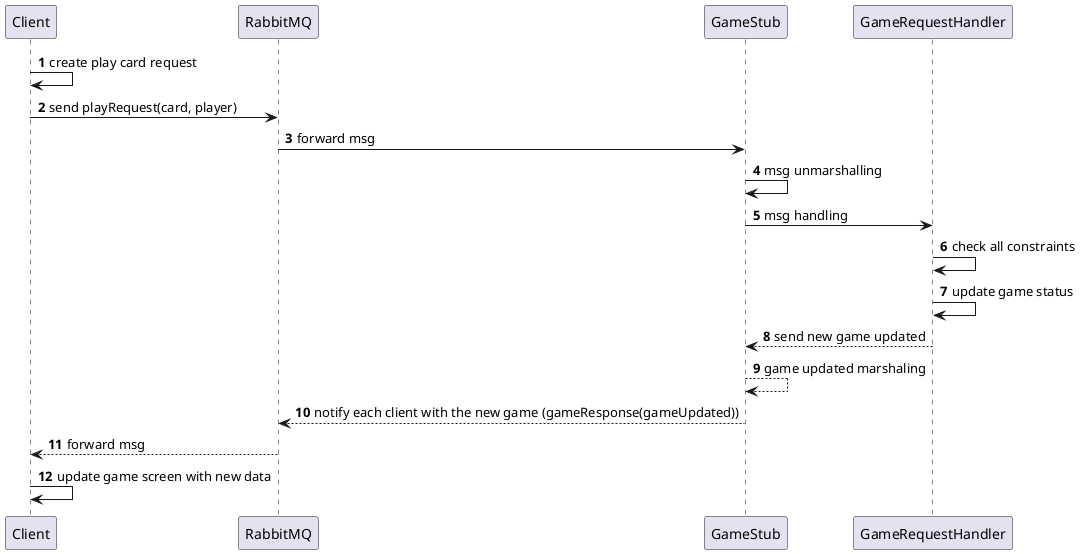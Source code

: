 @startuml
'https://plantuml.com/sequence-diagram

autonumber

Client -> Client: create play card request
Client -> RabbitMQ: send playRequest(card, player)
RabbitMQ -> GameStub: forward msg
GameStub-> GameStub: msg unmarshalling
GameStub -> GameRequestHandler:  msg handling
GameRequestHandler -> GameRequestHandler: check all constraints
GameRequestHandler -> GameRequestHandler: update game status
GameRequestHandler --> GameStub: send new game updated
GameStub --> GameStub: game updated marshaling
GameStub --> RabbitMQ: notify each client with the new game (gameResponse(gameUpdated))
RabbitMQ --> Client: forward msg
Client -> Client: update game screen with new data

@enduml
